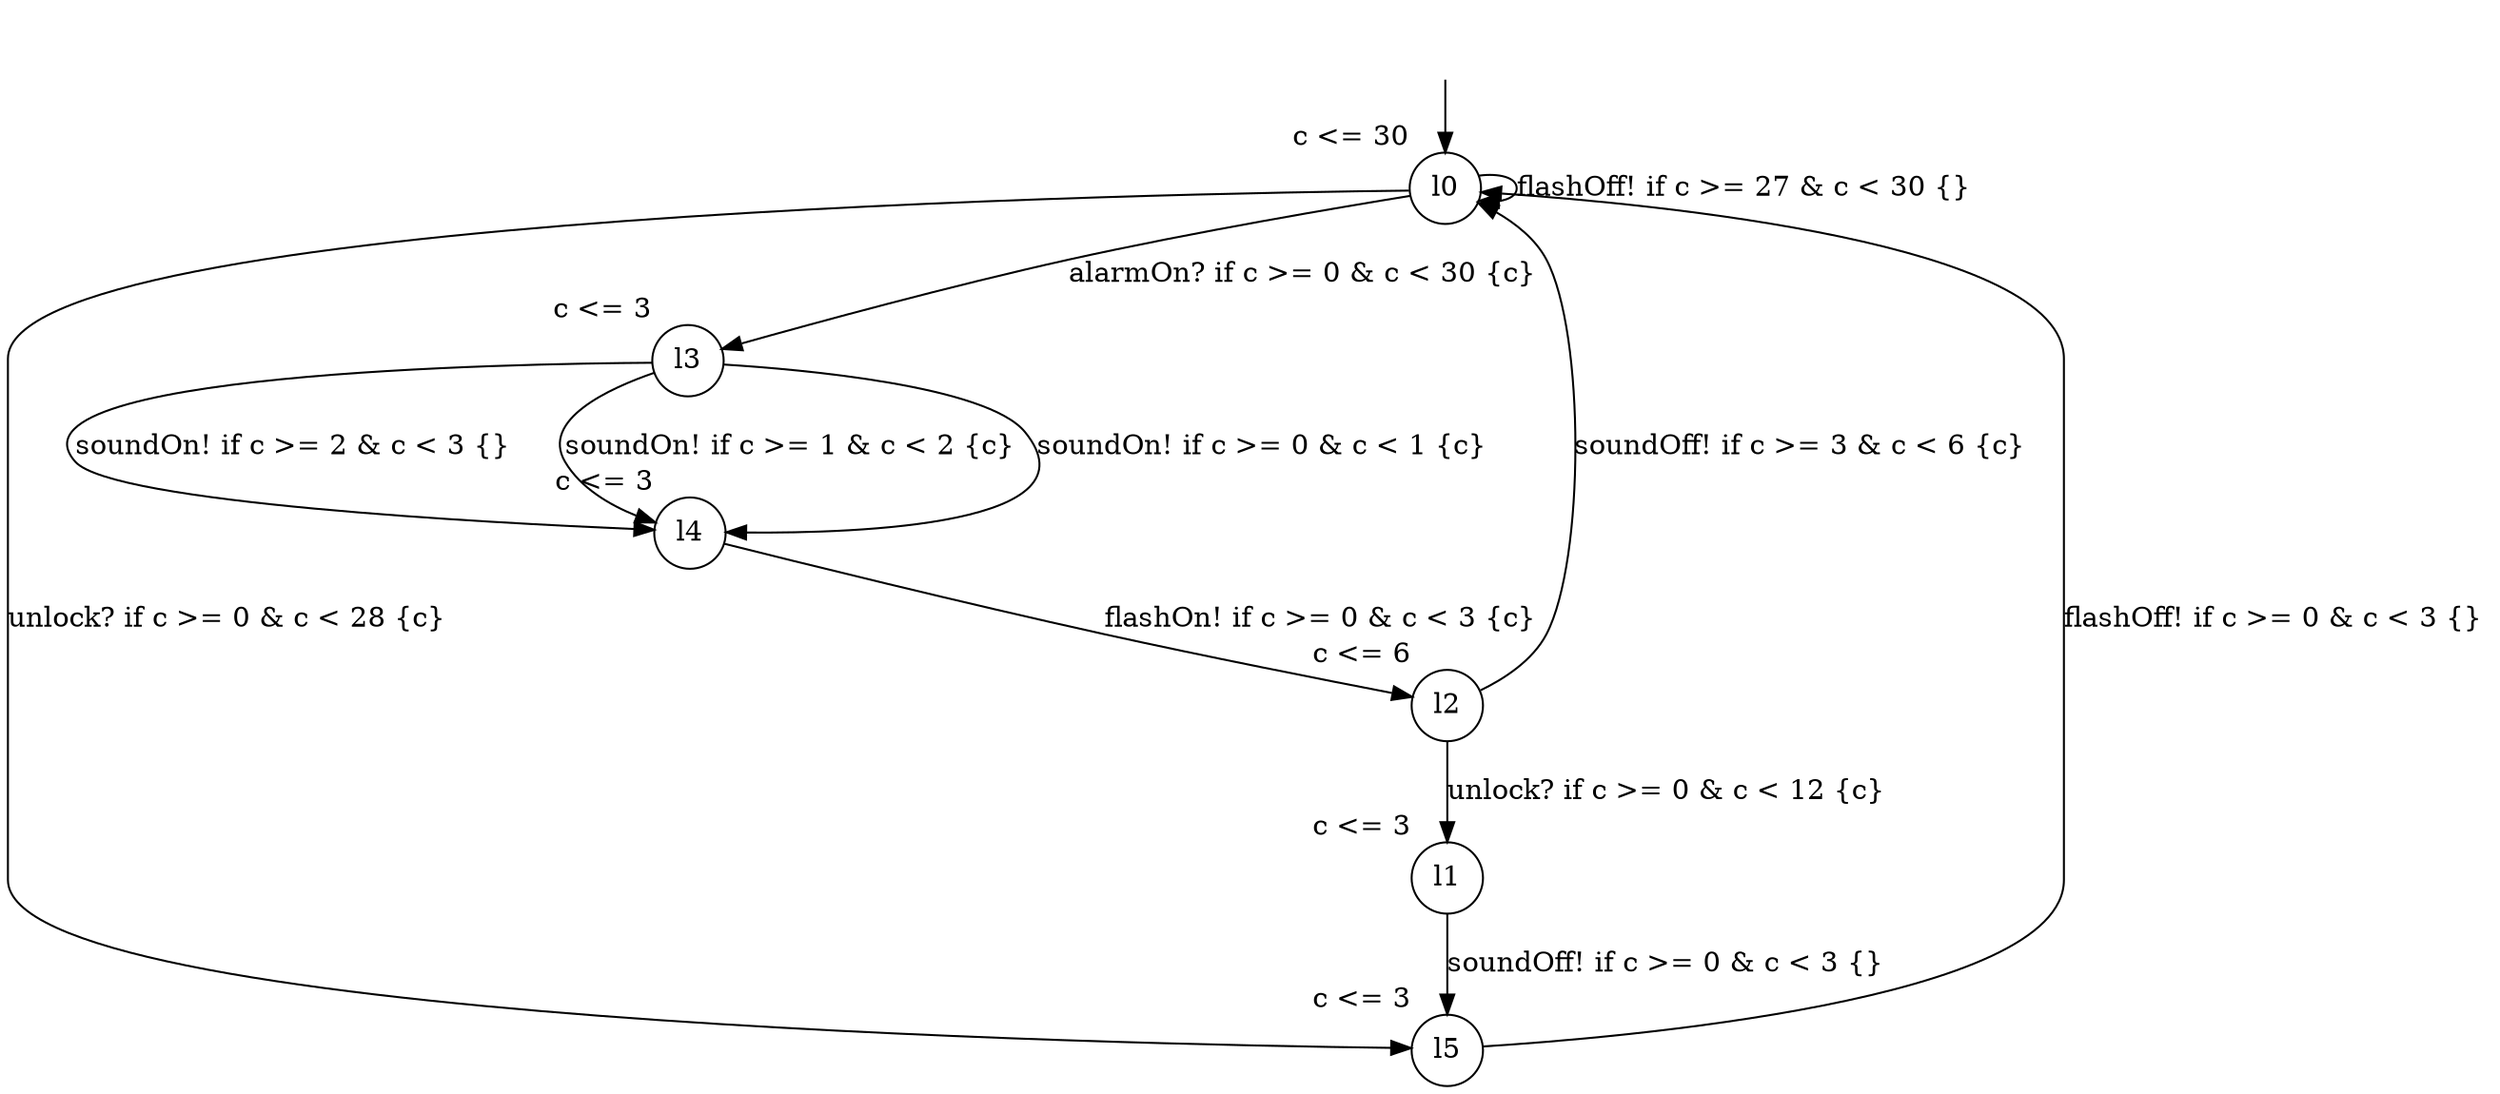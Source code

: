 digraph g {
__start0 [label="" shape="none"];
l0 [shape="circle" margin=0 label="l0", xlabel="c <= 30"];
l1 [shape="circle" margin=0 label="l1", xlabel="c <= 3"];
l2 [shape="circle" margin=0 label="l2", xlabel="c <= 6"];
l3 [shape="circle" margin=0 label="l3", xlabel="c <= 3"];
l4 [shape="circle" margin=0 label="l4", xlabel="c <= 3"];
l5 [shape="circle" margin=0 label="l5", xlabel="c <= 3"];
l0 -> l3 [label="alarmOn? if c >= 0 & c < 30 {c} "];
l0 -> l5 [label="unlock? if c >= 0 & c < 28 {c} "];
l0 -> l0 [label="flashOff! if c >= 27 & c < 30 {} "];
l1 -> l5 [label="soundOff! if c >= 0 & c < 3 {} "];
l2 -> l1 [label="unlock? if c >= 0 & c < 12 {c} "];
l2 -> l0 [label="soundOff! if c >= 3 & c < 6 {c} "];
l3 -> l4 [label="soundOn! if c >= 2 & c < 3 {} "];
l3 -> l4 [label="soundOn! if c >= 1 & c < 2 {c} "];
l3 -> l4 [label="soundOn! if c >= 0 & c < 1 {c} "];
l4 -> l2 [label="flashOn! if c >= 0 & c < 3 {c} "];
l5 -> l0 [label="flashOff! if c >= 0 & c < 3 {} "];
__start0 -> l0;
}
